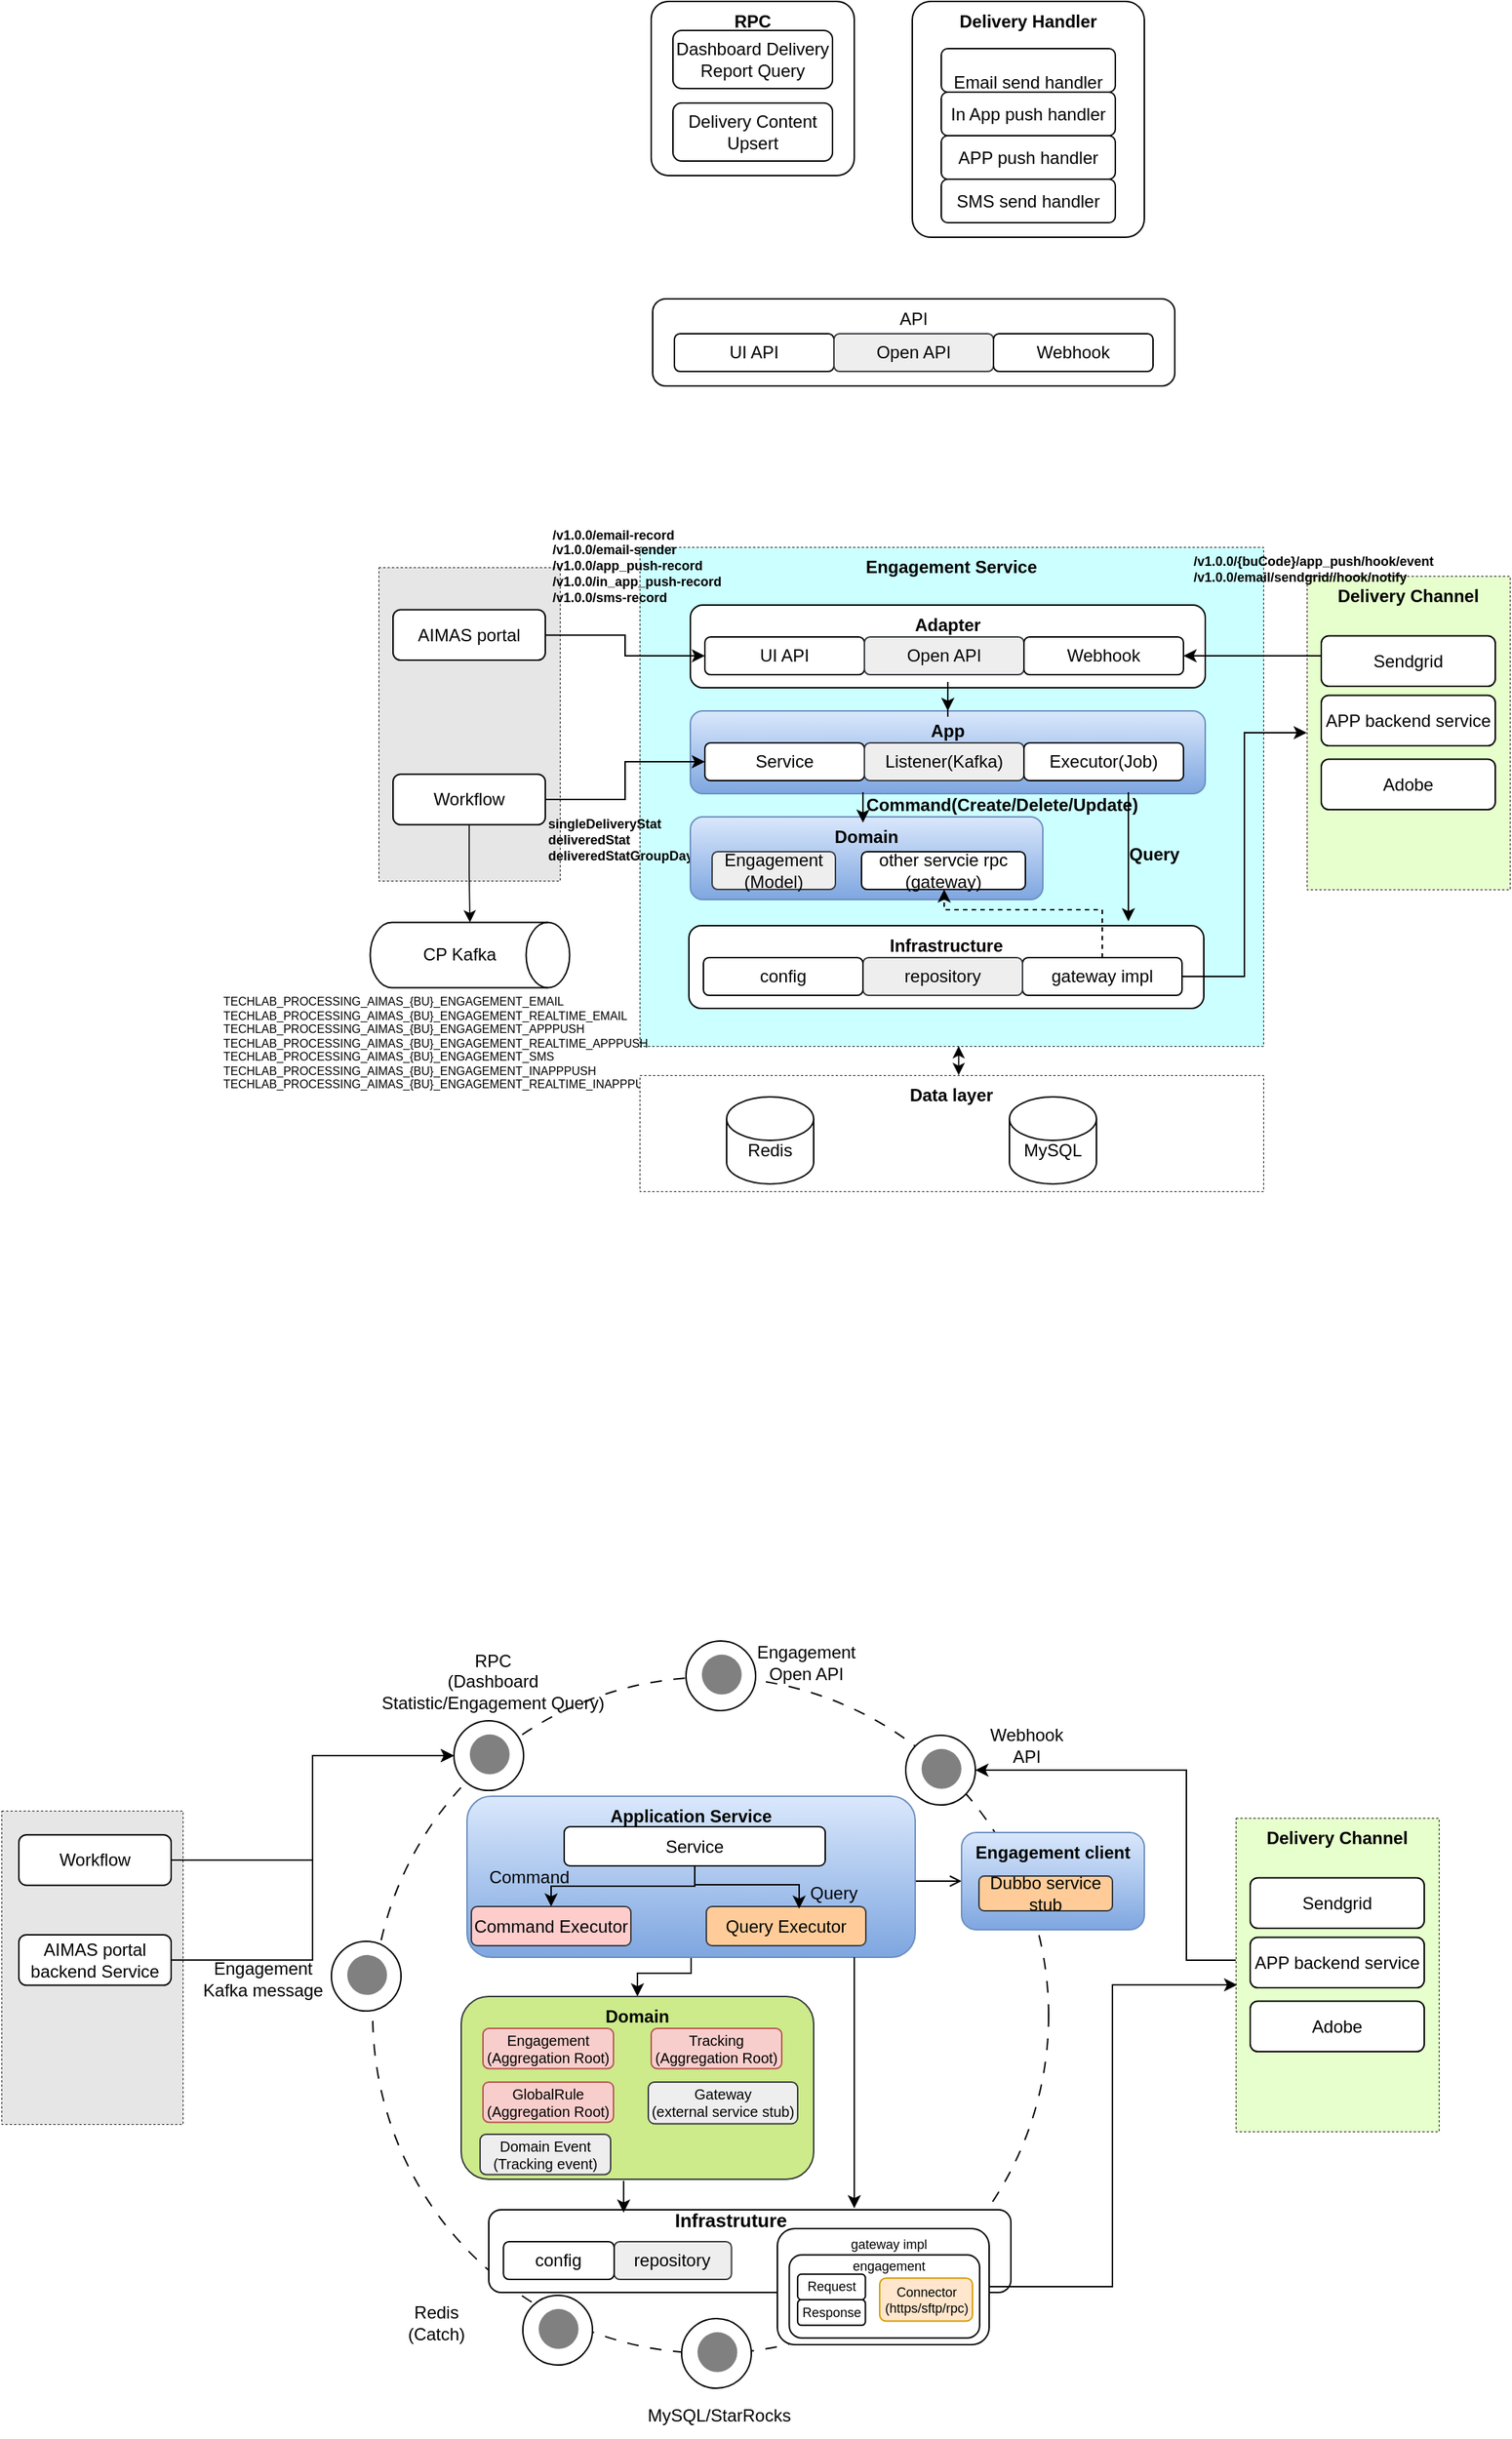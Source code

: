 <mxfile version="26.0.14">
  <diagram name="第 1 页" id="Tgx1bqKsLs8PZ8dt4VcN">
    <mxGraphModel dx="2071" dy="1908" grid="0" gridSize="10" guides="1" tooltips="1" connect="1" arrows="1" fold="1" page="1" pageScale="1" pageWidth="827" pageHeight="1169" math="0" shadow="0">
      <root>
        <mxCell id="0" />
        <mxCell id="1" parent="0" />
        <mxCell id="XerFbpVoTHIb1QeO8kq2-1" value="Engagement Service" style="rounded=0;whiteSpace=wrap;html=1;verticalAlign=top;strokeWidth=0.5;dashed=1;fillColor=#CCFFFF;fontStyle=1" parent="1" vertex="1">
          <mxGeometry x="280" y="220" width="430" height="344" as="geometry" />
        </mxCell>
        <mxCell id="XerFbpVoTHIb1QeO8kq2-7" value="" style="shape=cylinder3;whiteSpace=wrap;html=1;boundedLbl=1;backgroundOutline=1;size=15;rotation=90;" parent="1" vertex="1">
          <mxGeometry x="140.5" y="432.5" width="45" height="137.5" as="geometry" />
        </mxCell>
        <mxCell id="XerFbpVoTHIb1QeO8kq2-8" value="&lt;div&gt;TECHLAB_PROCESSING_AIMAS_{BU}_ENGAGEMENT_EMAIL&lt;/div&gt;&lt;div&gt;TECHLAB_PROCESSING_AIMAS_{BU}_ENGAGEMENT_REALTIME_EMAIL&lt;/div&gt;&lt;div&gt;TECHLAB_PROCESSING_AIMAS_{BU}_ENGAGEMENT_APPPUSH&lt;/div&gt;&lt;div&gt;TECHLAB_PROCESSING_AIMAS_{BU}_ENGAGEMENT_REALTIME_APPPUSH&lt;/div&gt;&lt;div&gt;TECHLAB_PROCESSING_AIMAS_{BU}_ENGAGEMENT_SMS&lt;/div&gt;&lt;div&gt;TECHLAB_PROCESSING_AIMAS_{BU}_ENGAGEMENT_INAPPPUSH&lt;/div&gt;&lt;div&gt;TECHLAB_PROCESSING_AIMAS_{BU}_ENGAGEMENT_REALTIME_INAPPPUSH&lt;/div&gt;" style="text;html=1;align=left;verticalAlign=middle;whiteSpace=wrap;rounded=0;fontSize=8;" parent="1" vertex="1">
          <mxGeometry x="-9.5" y="527" width="330" height="70" as="geometry" />
        </mxCell>
        <mxCell id="XerFbpVoTHIb1QeO8kq2-21" value="" style="rounded=0;whiteSpace=wrap;html=1;dashed=1;strokeWidth=0.5;fillColor=#E6E6E6;" parent="1" vertex="1">
          <mxGeometry x="100" y="234" width="125" height="216" as="geometry" />
        </mxCell>
        <mxCell id="XerFbpVoTHIb1QeO8kq2-22" value="Workflow" style="rounded=1;whiteSpace=wrap;html=1;" parent="1" vertex="1">
          <mxGeometry x="110" y="376.62" width="105" height="34.75" as="geometry" />
        </mxCell>
        <mxCell id="XerFbpVoTHIb1QeO8kq2-23" value="AIMAS portal" style="rounded=1;whiteSpace=wrap;html=1;" parent="1" vertex="1">
          <mxGeometry x="110" y="263.25" width="105" height="34.75" as="geometry" />
        </mxCell>
        <mxCell id="XerFbpVoTHIb1QeO8kq2-24" value="Delivery Channel" style="rounded=0;whiteSpace=wrap;html=1;verticalAlign=top;dashed=1;strokeWidth=0.5;fillColor=#E6FFCC;fontStyle=1" parent="1" vertex="1">
          <mxGeometry x="740" y="240" width="140" height="216" as="geometry" />
        </mxCell>
        <mxCell id="XerFbpVoTHIb1QeO8kq2-25" value="APP backend service" style="rounded=1;whiteSpace=wrap;html=1;" parent="1" vertex="1">
          <mxGeometry x="750" y="322.25" width="120" height="34.75" as="geometry" />
        </mxCell>
        <mxCell id="XerFbpVoTHIb1QeO8kq2-26" value="Sendgrid" style="rounded=1;whiteSpace=wrap;html=1;" parent="1" vertex="1">
          <mxGeometry x="750" y="281.25" width="120" height="34.75" as="geometry" />
        </mxCell>
        <mxCell id="XerFbpVoTHIb1QeO8kq2-27" value="Adobe" style="rounded=1;whiteSpace=wrap;html=1;" parent="1" vertex="1">
          <mxGeometry x="750" y="366.25" width="120" height="34.75" as="geometry" />
        </mxCell>
        <mxCell id="XerFbpVoTHIb1QeO8kq2-34" value="Data layer" style="rounded=0;whiteSpace=wrap;html=1;verticalAlign=top;strokeWidth=0.5;dashed=1;fontStyle=1" parent="1" vertex="1">
          <mxGeometry x="280" y="584" width="430" height="80" as="geometry" />
        </mxCell>
        <mxCell id="XerFbpVoTHIb1QeO8kq2-35" value="" style="shape=cylinder3;whiteSpace=wrap;html=1;boundedLbl=1;backgroundOutline=1;size=15;" parent="1" vertex="1">
          <mxGeometry x="340" y="599" width="60" height="60" as="geometry" />
        </mxCell>
        <mxCell id="XerFbpVoTHIb1QeO8kq2-36" value="Redis" style="text;html=1;align=center;verticalAlign=middle;whiteSpace=wrap;rounded=0;" parent="1" vertex="1">
          <mxGeometry x="340" y="621" width="60" height="30" as="geometry" />
        </mxCell>
        <mxCell id="XerFbpVoTHIb1QeO8kq2-37" value="" style="shape=cylinder3;whiteSpace=wrap;html=1;boundedLbl=1;backgroundOutline=1;size=15;" parent="1" vertex="1">
          <mxGeometry x="535" y="599" width="60" height="60" as="geometry" />
        </mxCell>
        <mxCell id="XerFbpVoTHIb1QeO8kq2-38" value="MySQL" style="text;html=1;align=center;verticalAlign=middle;whiteSpace=wrap;rounded=0;" parent="1" vertex="1">
          <mxGeometry x="535" y="621" width="60" height="30" as="geometry" />
        </mxCell>
        <mxCell id="XerFbpVoTHIb1QeO8kq2-39" style="edgeStyle=orthogonalEdgeStyle;rounded=0;orthogonalLoop=1;jettySize=auto;html=1;entryX=0;entryY=0.5;entryDx=0;entryDy=0;entryPerimeter=0;strokeWidth=0.8;" parent="1" source="XerFbpVoTHIb1QeO8kq2-22" target="XerFbpVoTHIb1QeO8kq2-7" edge="1">
          <mxGeometry relative="1" as="geometry" />
        </mxCell>
        <mxCell id="XerFbpVoTHIb1QeO8kq2-42" value="" style="endArrow=classic;startArrow=classic;html=1;rounded=0;strokeWidth=0.8;" parent="1" edge="1">
          <mxGeometry width="50" height="50" relative="1" as="geometry">
            <mxPoint x="500" y="584" as="sourcePoint" />
            <mxPoint x="500" y="564" as="targetPoint" />
          </mxGeometry>
        </mxCell>
        <mxCell id="XerFbpVoTHIb1QeO8kq2-43" value="&lt;div&gt;/v1.0.0/email-record&lt;/div&gt;&lt;div&gt;/v1.0.0/email-sender&lt;/div&gt;&lt;div&gt;/v1.0.0/app_push-record&lt;/div&gt;&lt;div&gt;/v1.0.0/in_app_push-record&lt;/div&gt;&lt;div&gt;/v1.0.0/sms-record&lt;/div&gt;" style="text;html=1;align=left;verticalAlign=middle;whiteSpace=wrap;rounded=0;fontSize=9;fontStyle=1" parent="1" vertex="1">
          <mxGeometry x="218" y="203.25" width="140" height="60" as="geometry" />
        </mxCell>
        <mxCell id="XerFbpVoTHIb1QeO8kq2-46" value="&lt;div&gt;/v1.0.0/{buCode}/app_push/hook/event&lt;/div&gt;&lt;div&gt;/v1.0.0/email/sendgrid//hook/notify&lt;/div&gt;" style="text;html=1;align=left;verticalAlign=middle;whiteSpace=wrap;rounded=0;fontSize=9;fontStyle=1" parent="1" vertex="1">
          <mxGeometry x="660" y="220" width="140" height="30" as="geometry" />
        </mxCell>
        <mxCell id="XerFbpVoTHIb1QeO8kq2-47" value="&lt;div&gt;singleDeliveryStat&lt;/div&gt;&lt;div&gt;deliveredStat&lt;/div&gt;&lt;div&gt;deliveredStatGroupDay&lt;/div&gt;" style="text;html=1;align=left;verticalAlign=middle;whiteSpace=wrap;rounded=0;fontSize=9;fontStyle=1" parent="1" vertex="1">
          <mxGeometry x="215" y="404" width="140" height="36" as="geometry" />
        </mxCell>
        <mxCell id="XerFbpVoTHIb1QeO8kq2-48" value="CP Kafka" style="text;html=1;align=center;verticalAlign=middle;whiteSpace=wrap;rounded=0;" parent="1" vertex="1">
          <mxGeometry x="125.5" y="486.25" width="60" height="30" as="geometry" />
        </mxCell>
        <mxCell id="XerFbpVoTHIb1QeO8kq2-54" value="" style="group" parent="1" vertex="1" connectable="0">
          <mxGeometry x="289" y="49" width="360" height="60" as="geometry" />
        </mxCell>
        <mxCell id="XerFbpVoTHIb1QeO8kq2-2" value="API" style="rounded=1;whiteSpace=wrap;html=1;verticalAlign=top;" parent="XerFbpVoTHIb1QeO8kq2-54" vertex="1">
          <mxGeometry width="360" height="60" as="geometry" />
        </mxCell>
        <mxCell id="XerFbpVoTHIb1QeO8kq2-4" value="UI API" style="rounded=1;whiteSpace=wrap;html=1;" parent="XerFbpVoTHIb1QeO8kq2-54" vertex="1">
          <mxGeometry x="15" y="24" width="110" height="26" as="geometry" />
        </mxCell>
        <mxCell id="XerFbpVoTHIb1QeO8kq2-5" value="Open API" style="rounded=1;whiteSpace=wrap;html=1;fillColor=#eeeeee;strokeColor=#36393d;" parent="XerFbpVoTHIb1QeO8kq2-54" vertex="1">
          <mxGeometry x="125" y="24" width="110" height="26" as="geometry" />
        </mxCell>
        <mxCell id="XerFbpVoTHIb1QeO8kq2-6" value="Webhook" style="rounded=1;whiteSpace=wrap;html=1;" parent="XerFbpVoTHIb1QeO8kq2-54" vertex="1">
          <mxGeometry x="235" y="24" width="110" height="26" as="geometry" />
        </mxCell>
        <mxCell id="XerFbpVoTHIb1QeO8kq2-55" value="" style="group" parent="1" vertex="1" connectable="0">
          <mxGeometry x="288" y="-156" width="340" height="162.5" as="geometry" />
        </mxCell>
        <mxCell id="XerFbpVoTHIb1QeO8kq2-9" value="RPC" style="rounded=1;whiteSpace=wrap;html=1;align=center;verticalAlign=top;fontStyle=1;arcSize=10;" parent="XerFbpVoTHIb1QeO8kq2-55" vertex="1">
          <mxGeometry width="140" height="120" as="geometry" />
        </mxCell>
        <mxCell id="XerFbpVoTHIb1QeO8kq2-10" value="Dashboard Delivery Report Query" style="rounded=1;whiteSpace=wrap;html=1;" parent="XerFbpVoTHIb1QeO8kq2-55" vertex="1">
          <mxGeometry x="15" y="20" width="110" height="40" as="geometry" />
        </mxCell>
        <mxCell id="XerFbpVoTHIb1QeO8kq2-11" value="Delivery Content Upsert" style="rounded=1;whiteSpace=wrap;html=1;" parent="XerFbpVoTHIb1QeO8kq2-55" vertex="1">
          <mxGeometry x="15" y="70" width="110" height="40" as="geometry" />
        </mxCell>
        <mxCell id="XerFbpVoTHIb1QeO8kq2-12" value="Delivery Handler" style="rounded=1;whiteSpace=wrap;html=1;align=center;verticalAlign=top;fontStyle=1;arcSize=8;" parent="XerFbpVoTHIb1QeO8kq2-55" vertex="1">
          <mxGeometry x="180" width="160" height="162.5" as="geometry" />
        </mxCell>
        <mxCell id="XerFbpVoTHIb1QeO8kq2-13" value="&lt;div&gt;&lt;br&gt;&lt;/div&gt;Email send handler" style="rounded=1;whiteSpace=wrap;html=1;" parent="XerFbpVoTHIb1QeO8kq2-55" vertex="1">
          <mxGeometry x="200" y="32.5" width="120" height="30" as="geometry" />
        </mxCell>
        <mxCell id="XerFbpVoTHIb1QeO8kq2-14" value="In App push handler" style="rounded=1;whiteSpace=wrap;html=1;" parent="XerFbpVoTHIb1QeO8kq2-55" vertex="1">
          <mxGeometry x="200" y="62.5" width="120" height="30" as="geometry" />
        </mxCell>
        <mxCell id="XerFbpVoTHIb1QeO8kq2-15" value="APP push handler" style="rounded=1;whiteSpace=wrap;html=1;" parent="XerFbpVoTHIb1QeO8kq2-55" vertex="1">
          <mxGeometry x="200" y="92.5" width="120" height="30" as="geometry" />
        </mxCell>
        <mxCell id="XerFbpVoTHIb1QeO8kq2-16" value="SMS send handler" style="rounded=1;whiteSpace=wrap;html=1;" parent="XerFbpVoTHIb1QeO8kq2-55" vertex="1">
          <mxGeometry x="200" y="122.5" width="120" height="30" as="geometry" />
        </mxCell>
        <mxCell id="XerFbpVoTHIb1QeO8kq2-57" value="" style="group" parent="1" vertex="1" connectable="0">
          <mxGeometry x="315" y="260" width="355" height="57" as="geometry" />
        </mxCell>
        <mxCell id="XerFbpVoTHIb1QeO8kq2-58" value="Adapter" style="rounded=1;whiteSpace=wrap;html=1;align=center;verticalAlign=top;fontStyle=1" parent="XerFbpVoTHIb1QeO8kq2-57" vertex="1">
          <mxGeometry width="355" height="57" as="geometry" />
        </mxCell>
        <mxCell id="XerFbpVoTHIb1QeO8kq2-62" value="UI API" style="rounded=1;whiteSpace=wrap;html=1;" parent="XerFbpVoTHIb1QeO8kq2-57" vertex="1">
          <mxGeometry x="10" y="22" width="110" height="26" as="geometry" />
        </mxCell>
        <mxCell id="XerFbpVoTHIb1QeO8kq2-63" value="Open API" style="rounded=1;whiteSpace=wrap;html=1;fillColor=#eeeeee;strokeColor=#36393d;" parent="XerFbpVoTHIb1QeO8kq2-57" vertex="1">
          <mxGeometry x="120" y="22" width="110" height="26" as="geometry" />
        </mxCell>
        <mxCell id="XerFbpVoTHIb1QeO8kq2-64" value="Webhook" style="rounded=1;whiteSpace=wrap;html=1;" parent="XerFbpVoTHIb1QeO8kq2-57" vertex="1">
          <mxGeometry x="230" y="22" width="110" height="26" as="geometry" />
        </mxCell>
        <mxCell id="XerFbpVoTHIb1QeO8kq2-65" value="" style="group" parent="1" vertex="1" connectable="0">
          <mxGeometry x="315" y="333" width="355" height="57" as="geometry" />
        </mxCell>
        <mxCell id="XerFbpVoTHIb1QeO8kq2-66" value="App" style="rounded=1;whiteSpace=wrap;html=1;align=center;verticalAlign=top;fontStyle=1;fillColor=#dae8fc;strokeColor=#6c8ebf;gradientColor=#7ea6e0;" parent="XerFbpVoTHIb1QeO8kq2-65" vertex="1">
          <mxGeometry width="355" height="57" as="geometry" />
        </mxCell>
        <mxCell id="XerFbpVoTHIb1QeO8kq2-67" value="Service" style="rounded=1;whiteSpace=wrap;html=1;" parent="XerFbpVoTHIb1QeO8kq2-65" vertex="1">
          <mxGeometry x="10" y="22" width="110" height="26" as="geometry" />
        </mxCell>
        <mxCell id="XerFbpVoTHIb1QeO8kq2-68" value="Listener(Kafka)" style="rounded=1;whiteSpace=wrap;html=1;fillColor=#eeeeee;strokeColor=#36393d;" parent="XerFbpVoTHIb1QeO8kq2-65" vertex="1">
          <mxGeometry x="120" y="22" width="110" height="26" as="geometry" />
        </mxCell>
        <mxCell id="XerFbpVoTHIb1QeO8kq2-69" value="Executor(Job)" style="rounded=1;whiteSpace=wrap;html=1;" parent="XerFbpVoTHIb1QeO8kq2-65" vertex="1">
          <mxGeometry x="230" y="22" width="110" height="26" as="geometry" />
        </mxCell>
        <mxCell id="XerFbpVoTHIb1QeO8kq2-70" value="" style="group" parent="1" vertex="1" connectable="0">
          <mxGeometry x="315" y="406" width="355" height="57" as="geometry" />
        </mxCell>
        <mxCell id="XerFbpVoTHIb1QeO8kq2-71" value="Domain" style="rounded=1;whiteSpace=wrap;html=1;align=center;verticalAlign=top;fontStyle=1;fillColor=#dae8fc;strokeColor=#6c8ebf;gradientColor=#7ea6e0;" parent="XerFbpVoTHIb1QeO8kq2-70" vertex="1">
          <mxGeometry width="243" height="57" as="geometry" />
        </mxCell>
        <mxCell id="XerFbpVoTHIb1QeO8kq2-72" value="&lt;div&gt;other servcie rpc&lt;/div&gt;(gateway)" style="rounded=1;whiteSpace=wrap;html=1;" parent="XerFbpVoTHIb1QeO8kq2-70" vertex="1">
          <mxGeometry x="118" y="24" width="113" height="26" as="geometry" />
        </mxCell>
        <mxCell id="XerFbpVoTHIb1QeO8kq2-73" value="Engagement&lt;div&gt;(Model)&lt;/div&gt;" style="rounded=1;whiteSpace=wrap;html=1;fillColor=#eeeeee;strokeColor=#36393d;" parent="XerFbpVoTHIb1QeO8kq2-70" vertex="1">
          <mxGeometry x="15" y="24" width="85" height="26" as="geometry" />
        </mxCell>
        <mxCell id="XerFbpVoTHIb1QeO8kq2-93" value="" style="endArrow=classic;html=1;rounded=0;" parent="XerFbpVoTHIb1QeO8kq2-70" edge="1">
          <mxGeometry width="50" height="50" relative="1" as="geometry">
            <mxPoint x="302" y="-17" as="sourcePoint" />
            <mxPoint x="302" y="72" as="targetPoint" />
          </mxGeometry>
        </mxCell>
        <mxCell id="XerFbpVoTHIb1QeO8kq2-94" value="Query" style="text;html=1;align=center;verticalAlign=middle;whiteSpace=wrap;rounded=0;fontStyle=1" parent="XerFbpVoTHIb1QeO8kq2-70" vertex="1">
          <mxGeometry x="290" y="11" width="60" height="30" as="geometry" />
        </mxCell>
        <mxCell id="XerFbpVoTHIb1QeO8kq2-75" value="" style="group" parent="1" vertex="1" connectable="0">
          <mxGeometry x="314" y="481" width="355" height="57" as="geometry" />
        </mxCell>
        <mxCell id="XerFbpVoTHIb1QeO8kq2-76" value="Infrastructure" style="rounded=1;whiteSpace=wrap;html=1;align=center;verticalAlign=top;fontStyle=1" parent="XerFbpVoTHIb1QeO8kq2-75" vertex="1">
          <mxGeometry width="355" height="57" as="geometry" />
        </mxCell>
        <mxCell id="XerFbpVoTHIb1QeO8kq2-77" value="gateway impl" style="rounded=1;whiteSpace=wrap;html=1;" parent="XerFbpVoTHIb1QeO8kq2-75" vertex="1">
          <mxGeometry x="230" y="22" width="110" height="26" as="geometry" />
        </mxCell>
        <mxCell id="XerFbpVoTHIb1QeO8kq2-78" value="repository" style="rounded=1;whiteSpace=wrap;html=1;fillColor=#eeeeee;strokeColor=#36393d;" parent="XerFbpVoTHIb1QeO8kq2-75" vertex="1">
          <mxGeometry x="120" y="22" width="110" height="26" as="geometry" />
        </mxCell>
        <mxCell id="XerFbpVoTHIb1QeO8kq2-79" value="config" style="rounded=1;whiteSpace=wrap;html=1;" parent="XerFbpVoTHIb1QeO8kq2-75" vertex="1">
          <mxGeometry x="10" y="22" width="110" height="26" as="geometry" />
        </mxCell>
        <mxCell id="XerFbpVoTHIb1QeO8kq2-81" style="edgeStyle=orthogonalEdgeStyle;rounded=0;orthogonalLoop=1;jettySize=auto;html=1;entryX=0.5;entryY=0;entryDx=0;entryDy=0;" parent="1" source="XerFbpVoTHIb1QeO8kq2-58" target="XerFbpVoTHIb1QeO8kq2-66" edge="1">
          <mxGeometry relative="1" as="geometry" />
        </mxCell>
        <mxCell id="XerFbpVoTHIb1QeO8kq2-82" style="edgeStyle=orthogonalEdgeStyle;rounded=0;orthogonalLoop=1;jettySize=auto;html=1;entryX=0.5;entryY=0;entryDx=0;entryDy=0;" parent="1" edge="1">
          <mxGeometry relative="1" as="geometry">
            <mxPoint x="434" y="389" as="sourcePoint" />
            <mxPoint x="434" y="410" as="targetPoint" />
          </mxGeometry>
        </mxCell>
        <mxCell id="XerFbpVoTHIb1QeO8kq2-84" value="Command(Create/Delete/Update)" style="text;html=1;align=center;verticalAlign=middle;whiteSpace=wrap;rounded=0;fontStyle=1" parent="1" vertex="1">
          <mxGeometry x="500" y="383" width="60" height="30" as="geometry" />
        </mxCell>
        <mxCell id="XerFbpVoTHIb1QeO8kq2-85" style="edgeStyle=orthogonalEdgeStyle;rounded=0;orthogonalLoop=1;jettySize=auto;html=1;dashed=1;" parent="1" source="XerFbpVoTHIb1QeO8kq2-77" target="XerFbpVoTHIb1QeO8kq2-72" edge="1">
          <mxGeometry relative="1" as="geometry">
            <Array as="points">
              <mxPoint x="599" y="470" />
              <mxPoint x="490" y="470" />
            </Array>
          </mxGeometry>
        </mxCell>
        <mxCell id="XerFbpVoTHIb1QeO8kq2-88" style="edgeStyle=orthogonalEdgeStyle;rounded=0;orthogonalLoop=1;jettySize=auto;html=1;" parent="1" source="XerFbpVoTHIb1QeO8kq2-26" target="XerFbpVoTHIb1QeO8kq2-64" edge="1">
          <mxGeometry relative="1" as="geometry">
            <Array as="points">
              <mxPoint x="725" y="295" />
              <mxPoint x="725" y="295" />
            </Array>
          </mxGeometry>
        </mxCell>
        <mxCell id="XerFbpVoTHIb1QeO8kq2-87" style="edgeStyle=orthogonalEdgeStyle;rounded=0;orthogonalLoop=1;jettySize=auto;html=1;" parent="1" source="XerFbpVoTHIb1QeO8kq2-23" target="XerFbpVoTHIb1QeO8kq2-62" edge="1">
          <mxGeometry relative="1" as="geometry" />
        </mxCell>
        <mxCell id="XerFbpVoTHIb1QeO8kq2-91" style="edgeStyle=orthogonalEdgeStyle;rounded=0;orthogonalLoop=1;jettySize=auto;html=1;entryX=0;entryY=0.5;entryDx=0;entryDy=0;" parent="1" source="XerFbpVoTHIb1QeO8kq2-77" target="XerFbpVoTHIb1QeO8kq2-24" edge="1">
          <mxGeometry relative="1" as="geometry" />
        </mxCell>
        <mxCell id="XerFbpVoTHIb1QeO8kq2-89" style="edgeStyle=orthogonalEdgeStyle;rounded=0;orthogonalLoop=1;jettySize=auto;html=1;entryX=0;entryY=0.5;entryDx=0;entryDy=0;" parent="1" source="XerFbpVoTHIb1QeO8kq2-22" target="XerFbpVoTHIb1QeO8kq2-67" edge="1">
          <mxGeometry relative="1" as="geometry" />
        </mxCell>
        <mxCell id="XerFbpVoTHIb1QeO8kq2-95" value="" style="ellipse;whiteSpace=wrap;html=1;aspect=fixed;dashed=1;dashPattern=8 8;" parent="1" vertex="1">
          <mxGeometry x="96" y="999" width="466" height="466" as="geometry" />
        </mxCell>
        <mxCell id="XerFbpVoTHIb1QeO8kq2-98" value="" style="group" parent="1" vertex="1" connectable="0">
          <mxGeometry x="312" y="974" width="51" height="48" as="geometry" />
        </mxCell>
        <mxCell id="XerFbpVoTHIb1QeO8kq2-96" value="" style="ellipse;whiteSpace=wrap;html=1;aspect=fixed;" parent="XerFbpVoTHIb1QeO8kq2-98" vertex="1">
          <mxGeometry width="48" height="48" as="geometry" />
        </mxCell>
        <mxCell id="XerFbpVoTHIb1QeO8kq2-97" value="" style="ellipse;whiteSpace=wrap;html=1;aspect=fixed;fillColor=#808080;strokeColor=none;" parent="XerFbpVoTHIb1QeO8kq2-98" vertex="1">
          <mxGeometry x="10.929" y="9.429" width="27.429" height="27.429" as="geometry" />
        </mxCell>
        <mxCell id="XerFbpVoTHIb1QeO8kq2-99" value="Engagement Open API" style="text;html=1;align=center;verticalAlign=middle;whiteSpace=wrap;rounded=0;" parent="1" vertex="1">
          <mxGeometry x="364.5" y="974" width="60" height="30" as="geometry" />
        </mxCell>
        <mxCell id="XerFbpVoTHIb1QeO8kq2-100" value="" style="group" parent="1" vertex="1" connectable="0">
          <mxGeometry x="152" y="1029" width="51" height="48" as="geometry" />
        </mxCell>
        <mxCell id="XerFbpVoTHIb1QeO8kq2-101" value="" style="ellipse;whiteSpace=wrap;html=1;aspect=fixed;" parent="XerFbpVoTHIb1QeO8kq2-100" vertex="1">
          <mxGeometry width="48" height="48" as="geometry" />
        </mxCell>
        <mxCell id="XerFbpVoTHIb1QeO8kq2-102" value="" style="ellipse;whiteSpace=wrap;html=1;aspect=fixed;fillColor=#808080;strokeColor=none;" parent="XerFbpVoTHIb1QeO8kq2-100" vertex="1">
          <mxGeometry x="10.929" y="9.429" width="27.429" height="27.429" as="geometry" />
        </mxCell>
        <mxCell id="XerFbpVoTHIb1QeO8kq2-103" value="RPC&lt;div&gt;(Dashboard Statistic/Engagement Query)&lt;/div&gt;" style="text;html=1;align=center;verticalAlign=middle;whiteSpace=wrap;rounded=0;" parent="1" vertex="1">
          <mxGeometry x="98" y="987" width="162" height="30" as="geometry" />
        </mxCell>
        <mxCell id="XerFbpVoTHIb1QeO8kq2-109" value="" style="group" parent="1" vertex="1" connectable="0">
          <mxGeometry x="199.5" y="1425" width="51" height="48" as="geometry" />
        </mxCell>
        <mxCell id="XerFbpVoTHIb1QeO8kq2-110" value="" style="ellipse;whiteSpace=wrap;html=1;aspect=fixed;" parent="XerFbpVoTHIb1QeO8kq2-109" vertex="1">
          <mxGeometry width="48" height="48" as="geometry" />
        </mxCell>
        <mxCell id="XerFbpVoTHIb1QeO8kq2-111" value="" style="ellipse;whiteSpace=wrap;html=1;aspect=fixed;fillColor=#808080;strokeColor=none;" parent="XerFbpVoTHIb1QeO8kq2-109" vertex="1">
          <mxGeometry x="10.929" y="9.429" width="27.429" height="27.429" as="geometry" />
        </mxCell>
        <mxCell id="XerFbpVoTHIb1QeO8kq2-112" value="Redis&lt;div&gt;(Catch)&lt;/div&gt;" style="text;html=1;align=center;verticalAlign=middle;whiteSpace=wrap;rounded=0;" parent="1" vertex="1">
          <mxGeometry x="110" y="1429" width="60" height="30" as="geometry" />
        </mxCell>
        <mxCell id="XerFbpVoTHIb1QeO8kq2-113" value="" style="group" parent="1" vertex="1" connectable="0">
          <mxGeometry x="67.5" y="1181" width="51" height="48" as="geometry" />
        </mxCell>
        <mxCell id="XerFbpVoTHIb1QeO8kq2-114" value="" style="ellipse;whiteSpace=wrap;html=1;aspect=fixed;" parent="XerFbpVoTHIb1QeO8kq2-113" vertex="1">
          <mxGeometry width="48" height="48" as="geometry" />
        </mxCell>
        <mxCell id="XerFbpVoTHIb1QeO8kq2-115" value="" style="ellipse;whiteSpace=wrap;html=1;aspect=fixed;fillColor=#808080;strokeColor=none;" parent="XerFbpVoTHIb1QeO8kq2-113" vertex="1">
          <mxGeometry x="10.929" y="9.429" width="27.429" height="27.429" as="geometry" />
        </mxCell>
        <mxCell id="XerFbpVoTHIb1QeO8kq2-116" value="Engagement Kafka message" style="text;html=1;align=center;verticalAlign=middle;whiteSpace=wrap;rounded=0;" parent="1" vertex="1">
          <mxGeometry x="-28" y="1192" width="97" height="30" as="geometry" />
        </mxCell>
        <mxCell id="XerFbpVoTHIb1QeO8kq2-143" style="edgeStyle=orthogonalEdgeStyle;rounded=0;orthogonalLoop=1;jettySize=auto;html=1;entryX=0;entryY=0.5;entryDx=0;entryDy=0;endArrow=open;endFill=0;" parent="1" source="XerFbpVoTHIb1QeO8kq2-118" target="XerFbpVoTHIb1QeO8kq2-139" edge="1">
          <mxGeometry relative="1" as="geometry">
            <Array as="points">
              <mxPoint x="482" y="1140" />
            </Array>
          </mxGeometry>
        </mxCell>
        <mxCell id="XerFbpVoTHIb1QeO8kq2-151" style="edgeStyle=orthogonalEdgeStyle;rounded=0;orthogonalLoop=1;jettySize=auto;html=1;entryX=0.5;entryY=0;entryDx=0;entryDy=0;" parent="1" source="XerFbpVoTHIb1QeO8kq2-118" target="XerFbpVoTHIb1QeO8kq2-127" edge="1">
          <mxGeometry relative="1" as="geometry">
            <Array as="points">
              <mxPoint x="316" y="1203" />
              <mxPoint x="279" y="1203" />
            </Array>
          </mxGeometry>
        </mxCell>
        <mxCell id="XerFbpVoTHIb1QeO8kq2-118" value="Application Service" style="rounded=1;whiteSpace=wrap;html=1;align=center;verticalAlign=top;fontStyle=1;fillColor=#dae8fc;strokeColor=#6c8ebf;gradientColor=#7ea6e0;container=0;" parent="1" vertex="1">
          <mxGeometry x="161" y="1081" width="309" height="111" as="geometry" />
        </mxCell>
        <mxCell id="XerFbpVoTHIb1QeO8kq2-122" style="edgeStyle=orthogonalEdgeStyle;rounded=0;orthogonalLoop=1;jettySize=auto;html=1;" parent="1" source="XerFbpVoTHIb1QeO8kq2-119" target="XerFbpVoTHIb1QeO8kq2-120" edge="1">
          <mxGeometry relative="1" as="geometry">
            <Array as="points">
              <mxPoint x="318" y="1143" />
              <mxPoint x="219" y="1143" />
            </Array>
          </mxGeometry>
        </mxCell>
        <mxCell id="XerFbpVoTHIb1QeO8kq2-119" value="Service" style="rounded=1;whiteSpace=wrap;html=1;container=0;" parent="1" vertex="1">
          <mxGeometry x="228" y="1102" width="180" height="27" as="geometry" />
        </mxCell>
        <mxCell id="XerFbpVoTHIb1QeO8kq2-120" value="Command Executor" style="rounded=1;whiteSpace=wrap;html=1;fillColor=#ffcccc;strokeColor=#36393d;container=0;" parent="1" vertex="1">
          <mxGeometry x="164" y="1157" width="110" height="27" as="geometry" />
        </mxCell>
        <mxCell id="XerFbpVoTHIb1QeO8kq2-121" value="Query Executor" style="rounded=1;whiteSpace=wrap;html=1;container=0;fillColor=#ffcc99;strokeColor=#36393d;" parent="1" vertex="1">
          <mxGeometry x="326" y="1157" width="110" height="27" as="geometry" />
        </mxCell>
        <mxCell id="XerFbpVoTHIb1QeO8kq2-123" value="Command" style="text;html=1;align=center;verticalAlign=middle;whiteSpace=wrap;rounded=0;" parent="1" vertex="1">
          <mxGeometry x="174" y="1121.5" width="60" height="30" as="geometry" />
        </mxCell>
        <mxCell id="XerFbpVoTHIb1QeO8kq2-124" value="Query" style="text;html=1;align=center;verticalAlign=middle;whiteSpace=wrap;rounded=0;" parent="1" vertex="1">
          <mxGeometry x="384" y="1133" width="60" height="30" as="geometry" />
        </mxCell>
        <mxCell id="XerFbpVoTHIb1QeO8kq2-125" style="edgeStyle=orthogonalEdgeStyle;rounded=0;orthogonalLoop=1;jettySize=auto;html=1;entryX=0.582;entryY=0.057;entryDx=0;entryDy=0;entryPerimeter=0;" parent="1" source="XerFbpVoTHIb1QeO8kq2-119" target="XerFbpVoTHIb1QeO8kq2-121" edge="1">
          <mxGeometry relative="1" as="geometry">
            <Array as="points">
              <mxPoint x="318" y="1142" />
              <mxPoint x="390" y="1142" />
            </Array>
          </mxGeometry>
        </mxCell>
        <mxCell id="XerFbpVoTHIb1QeO8kq2-127" value="Domain" style="rounded=1;whiteSpace=wrap;html=1;align=center;verticalAlign=top;fontStyle=1;fillColor=#cdeb8b;strokeColor=#36393d;" parent="1" vertex="1">
          <mxGeometry x="157" y="1219" width="243" height="126" as="geometry" />
        </mxCell>
        <mxCell id="XerFbpVoTHIb1QeO8kq2-135" value="" style="group" parent="1" vertex="1" connectable="0">
          <mxGeometry x="309" y="1441" width="51" height="48" as="geometry" />
        </mxCell>
        <mxCell id="XerFbpVoTHIb1QeO8kq2-136" value="" style="ellipse;whiteSpace=wrap;html=1;aspect=fixed;" parent="XerFbpVoTHIb1QeO8kq2-135" vertex="1">
          <mxGeometry width="48" height="48" as="geometry" />
        </mxCell>
        <mxCell id="XerFbpVoTHIb1QeO8kq2-137" value="" style="ellipse;whiteSpace=wrap;html=1;aspect=fixed;fillColor=#808080;strokeColor=none;" parent="XerFbpVoTHIb1QeO8kq2-135" vertex="1">
          <mxGeometry x="10.929" y="9.429" width="27.429" height="27.429" as="geometry" />
        </mxCell>
        <mxCell id="XerFbpVoTHIb1QeO8kq2-138" value="MySQL/StarRocks" style="text;html=1;align=center;verticalAlign=middle;whiteSpace=wrap;rounded=0;" parent="1" vertex="1">
          <mxGeometry x="304.5" y="1493" width="60" height="30" as="geometry" />
        </mxCell>
        <mxCell id="XerFbpVoTHIb1QeO8kq2-139" value="Engagement client" style="rounded=1;whiteSpace=wrap;html=1;align=center;verticalAlign=top;fontStyle=1;fillColor=#dae8fc;strokeColor=#6c8ebf;gradientColor=#7ea6e0;container=0;" parent="1" vertex="1">
          <mxGeometry x="502" y="1106" width="126" height="67" as="geometry" />
        </mxCell>
        <mxCell id="XerFbpVoTHIb1QeO8kq2-140" value="Dubbo service stub" style="rounded=1;whiteSpace=wrap;html=1;container=0;fillColor=#ffcc99;strokeColor=#36393d;" parent="1" vertex="1">
          <mxGeometry x="514" y="1136" width="92" height="24" as="geometry" />
        </mxCell>
        <mxCell id="XerFbpVoTHIb1QeO8kq2-144" value="" style="group" parent="1" vertex="1" connectable="0">
          <mxGeometry x="176" y="1366" width="360" height="57" as="geometry" />
        </mxCell>
        <mxCell id="XerFbpVoTHIb1QeO8kq2-145" value="" style="rounded=1;whiteSpace=wrap;html=1;align=center;verticalAlign=top;fontStyle=1" parent="XerFbpVoTHIb1QeO8kq2-144" vertex="1">
          <mxGeometry width="360" height="57.0" as="geometry" />
        </mxCell>
        <mxCell id="XerFbpVoTHIb1QeO8kq2-147" value="repository" style="rounded=1;whiteSpace=wrap;html=1;fillColor=#eeeeee;strokeColor=#36393d;" parent="XerFbpVoTHIb1QeO8kq2-144" vertex="1">
          <mxGeometry x="86.452" y="22.002" width="80.89" height="26.003" as="geometry" />
        </mxCell>
        <mxCell id="XerFbpVoTHIb1QeO8kq2-148" value="config" style="rounded=1;whiteSpace=wrap;html=1;" parent="XerFbpVoTHIb1QeO8kq2-144" vertex="1">
          <mxGeometry x="10.142" y="22.002" width="76.31" height="26.003" as="geometry" />
        </mxCell>
        <mxCell id="QtOKSeVlvf_DVjxNgbwE-21" value="Infrastruture" style="text;html=1;align=center;verticalAlign=middle;whiteSpace=wrap;rounded=0;fontStyle=1;fontSize=13;" vertex="1" parent="XerFbpVoTHIb1QeO8kq2-144">
          <mxGeometry x="138.817" y="-8" width="55.527" height="30" as="geometry" />
        </mxCell>
        <mxCell id="XerFbpVoTHIb1QeO8kq2-150" value="Domain Event&lt;div&gt;(Tracking event)&lt;/div&gt;" style="rounded=1;whiteSpace=wrap;html=1;fillColor=#eeeeee;strokeColor=#36393d;fontSize=10;" parent="1" vertex="1">
          <mxGeometry x="170" y="1313.996" width="90" height="27.724" as="geometry" />
        </mxCell>
        <mxCell id="XerFbpVoTHIb1QeO8kq2-129" value="Engagement&lt;div&gt;(Aggregation Root)&lt;/div&gt;" style="rounded=1;whiteSpace=wrap;html=1;fillColor=#f8cecc;strokeColor=#b85450;fontSize=10;" parent="1" vertex="1">
          <mxGeometry x="172" y="1241" width="90" height="27.724" as="geometry" />
        </mxCell>
        <mxCell id="XerFbpVoTHIb1QeO8kq2-132" value="Tracking&lt;div&gt;(Aggregation Root)&lt;/div&gt;" style="rounded=1;whiteSpace=wrap;html=1;fillColor=#f8cecc;strokeColor=#b85450;fontSize=10;" parent="1" vertex="1">
          <mxGeometry x="288" y="1241" width="90" height="27.724" as="geometry" />
        </mxCell>
        <mxCell id="XerFbpVoTHIb1QeO8kq2-133" value="GlobalRule&lt;div&gt;(Aggregation Root)&lt;/div&gt;" style="rounded=1;whiteSpace=wrap;html=1;fillColor=#f8cecc;strokeColor=#b85450;fontSize=10;" parent="1" vertex="1">
          <mxGeometry x="172" y="1277.966" width="90" height="27.724" as="geometry" />
        </mxCell>
        <mxCell id="XerFbpVoTHIb1QeO8kq2-134" value="Gateway&lt;div&gt;(external service stub)&lt;/div&gt;" style="rounded=1;whiteSpace=wrap;html=1;fillColor=#eeeeee;strokeColor=#36393d;fontSize=10;" parent="1" vertex="1">
          <mxGeometry x="286" y="1277.97" width="103" height="28.72" as="geometry" />
        </mxCell>
        <mxCell id="XerFbpVoTHIb1QeO8kq2-152" style="edgeStyle=orthogonalEdgeStyle;rounded=0;orthogonalLoop=1;jettySize=auto;html=1;" parent="1" source="XerFbpVoTHIb1QeO8kq2-118" edge="1">
          <mxGeometry relative="1" as="geometry">
            <Array as="points">
              <mxPoint x="428" y="1242" />
              <mxPoint x="428" y="1242" />
            </Array>
            <mxPoint x="428" y="1365" as="targetPoint" />
          </mxGeometry>
        </mxCell>
        <mxCell id="QtOKSeVlvf_DVjxNgbwE-1" value="" style="group" vertex="1" connectable="0" parent="1">
          <mxGeometry x="463.5" y="1039" width="51" height="48" as="geometry" />
        </mxCell>
        <mxCell id="QtOKSeVlvf_DVjxNgbwE-2" value="" style="ellipse;whiteSpace=wrap;html=1;aspect=fixed;" vertex="1" parent="QtOKSeVlvf_DVjxNgbwE-1">
          <mxGeometry width="48" height="48" as="geometry" />
        </mxCell>
        <mxCell id="QtOKSeVlvf_DVjxNgbwE-3" value="" style="ellipse;whiteSpace=wrap;html=1;aspect=fixed;fillColor=#808080;strokeColor=none;" vertex="1" parent="QtOKSeVlvf_DVjxNgbwE-1">
          <mxGeometry x="10.929" y="9.429" width="27.429" height="27.429" as="geometry" />
        </mxCell>
        <mxCell id="QtOKSeVlvf_DVjxNgbwE-4" value="Webhook API" style="text;html=1;align=center;verticalAlign=middle;whiteSpace=wrap;rounded=0;" vertex="1" parent="1">
          <mxGeometry x="517" y="1031" width="60" height="30" as="geometry" />
        </mxCell>
        <mxCell id="QtOKSeVlvf_DVjxNgbwE-26" style="edgeStyle=orthogonalEdgeStyle;rounded=0;orthogonalLoop=1;jettySize=auto;html=1;entryX=1;entryY=0.5;entryDx=0;entryDy=0;" edge="1" parent="1" source="QtOKSeVlvf_DVjxNgbwE-5" target="QtOKSeVlvf_DVjxNgbwE-2">
          <mxGeometry relative="1" as="geometry">
            <Array as="points">
              <mxPoint x="657" y="1194" />
              <mxPoint x="657" y="1063" />
            </Array>
          </mxGeometry>
        </mxCell>
        <mxCell id="QtOKSeVlvf_DVjxNgbwE-5" value="Delivery Channel" style="rounded=0;whiteSpace=wrap;html=1;verticalAlign=top;dashed=1;strokeWidth=0.5;fillColor=#E6FFCC;fontStyle=1" vertex="1" parent="1">
          <mxGeometry x="691" y="1096" width="140" height="216" as="geometry" />
        </mxCell>
        <mxCell id="QtOKSeVlvf_DVjxNgbwE-6" value="APP backend service" style="rounded=1;whiteSpace=wrap;html=1;" vertex="1" parent="1">
          <mxGeometry x="701" y="1178.25" width="120" height="34.75" as="geometry" />
        </mxCell>
        <mxCell id="QtOKSeVlvf_DVjxNgbwE-7" value="Sendgrid" style="rounded=1;whiteSpace=wrap;html=1;" vertex="1" parent="1">
          <mxGeometry x="701" y="1137.25" width="120" height="34.75" as="geometry" />
        </mxCell>
        <mxCell id="QtOKSeVlvf_DVjxNgbwE-8" value="Adobe" style="rounded=1;whiteSpace=wrap;html=1;" vertex="1" parent="1">
          <mxGeometry x="701" y="1222.25" width="120" height="34.75" as="geometry" />
        </mxCell>
        <mxCell id="QtOKSeVlvf_DVjxNgbwE-20" value="" style="group;fontSize=9;" vertex="1" connectable="0" parent="1">
          <mxGeometry x="375" y="1379" width="146" height="80" as="geometry" />
        </mxCell>
        <mxCell id="QtOKSeVlvf_DVjxNgbwE-13" value="" style="rounded=1;whiteSpace=wrap;html=1;verticalAlign=top;fontSize=9;" vertex="1" parent="QtOKSeVlvf_DVjxNgbwE-20">
          <mxGeometry width="146" height="80" as="geometry" />
        </mxCell>
        <mxCell id="QtOKSeVlvf_DVjxNgbwE-19" value="" style="rounded=1;whiteSpace=wrap;html=1;verticalAlign=top;fontSize=9;" vertex="1" parent="QtOKSeVlvf_DVjxNgbwE-20">
          <mxGeometry x="8.202" y="18.095" width="131.236" height="57.333" as="geometry" />
        </mxCell>
        <mxCell id="QtOKSeVlvf_DVjxNgbwE-15" value="Connector&lt;div&gt;(https/sftp/rpc)&lt;/div&gt;" style="rounded=1;whiteSpace=wrap;html=1;fontSize=9;fillColor=#ffe6cc;strokeColor=#d79b00;" vertex="1" parent="QtOKSeVlvf_DVjxNgbwE-20">
          <mxGeometry x="70.539" y="34.095" width="63.978" height="29.714" as="geometry" />
        </mxCell>
        <mxCell id="QtOKSeVlvf_DVjxNgbwE-16" value="Request" style="rounded=1;whiteSpace=wrap;html=1;fontSize=9;" vertex="1" parent="QtOKSeVlvf_DVjxNgbwE-20">
          <mxGeometry x="13.944" y="31.429" width="46.753" height="17.524" as="geometry" />
        </mxCell>
        <mxCell id="QtOKSeVlvf_DVjxNgbwE-17" value="Response" style="rounded=1;whiteSpace=wrap;html=1;fontSize=9;" vertex="1" parent="QtOKSeVlvf_DVjxNgbwE-20">
          <mxGeometry x="13.944" y="48.95" width="46.753" height="17.71" as="geometry" />
        </mxCell>
        <mxCell id="QtOKSeVlvf_DVjxNgbwE-22" value="gateway impl" style="text;html=1;align=center;verticalAlign=middle;whiteSpace=wrap;rounded=0;fontStyle=0;fontSize=9;" vertex="1" parent="QtOKSeVlvf_DVjxNgbwE-20">
          <mxGeometry x="32.809" y="-2.857" width="87.764" height="28.571" as="geometry" />
        </mxCell>
        <mxCell id="QtOKSeVlvf_DVjxNgbwE-23" value="engagement" style="text;html=1;align=center;verticalAlign=middle;whiteSpace=wrap;rounded=0;fontStyle=0;fontSize=9;" vertex="1" parent="QtOKSeVlvf_DVjxNgbwE-20">
          <mxGeometry x="32.809" y="12.003" width="87.764" height="28.571" as="geometry" />
        </mxCell>
        <mxCell id="QtOKSeVlvf_DVjxNgbwE-24" style="edgeStyle=orthogonalEdgeStyle;rounded=0;orthogonalLoop=1;jettySize=auto;html=1;" edge="1" parent="1" source="QtOKSeVlvf_DVjxNgbwE-13">
          <mxGeometry relative="1" as="geometry">
            <mxPoint x="692" y="1211" as="targetPoint" />
            <Array as="points">
              <mxPoint x="606" y="1419" />
              <mxPoint x="606" y="1211" />
              <mxPoint x="692" y="1211" />
            </Array>
          </mxGeometry>
        </mxCell>
        <mxCell id="QtOKSeVlvf_DVjxNgbwE-27" value="" style="rounded=0;whiteSpace=wrap;html=1;dashed=1;strokeWidth=0.5;fillColor=#E6E6E6;" vertex="1" parent="1">
          <mxGeometry x="-160" y="1090.97" width="125" height="216" as="geometry" />
        </mxCell>
        <mxCell id="QtOKSeVlvf_DVjxNgbwE-32" style="edgeStyle=orthogonalEdgeStyle;rounded=0;orthogonalLoop=1;jettySize=auto;html=1;entryX=0;entryY=0.5;entryDx=0;entryDy=0;" edge="1" parent="1" source="QtOKSeVlvf_DVjxNgbwE-28" target="XerFbpVoTHIb1QeO8kq2-101">
          <mxGeometry relative="1" as="geometry" />
        </mxCell>
        <mxCell id="QtOKSeVlvf_DVjxNgbwE-28" value="Workflow" style="rounded=1;whiteSpace=wrap;html=1;" vertex="1" parent="1">
          <mxGeometry x="-148" y="1107.6" width="105" height="34.75" as="geometry" />
        </mxCell>
        <mxCell id="QtOKSeVlvf_DVjxNgbwE-34" style="edgeStyle=orthogonalEdgeStyle;rounded=0;orthogonalLoop=1;jettySize=auto;html=1;entryX=0;entryY=0.5;entryDx=0;entryDy=0;" edge="1" parent="1" source="QtOKSeVlvf_DVjxNgbwE-29" target="XerFbpVoTHIb1QeO8kq2-101">
          <mxGeometry relative="1" as="geometry" />
        </mxCell>
        <mxCell id="QtOKSeVlvf_DVjxNgbwE-29" value="AIMAS portal backend Service" style="rounded=1;whiteSpace=wrap;html=1;" vertex="1" parent="1">
          <mxGeometry x="-148" y="1176.5" width="105" height="34.75" as="geometry" />
        </mxCell>
        <mxCell id="QtOKSeVlvf_DVjxNgbwE-35" value="" style="endArrow=classic;html=1;rounded=0;" edge="1" parent="1">
          <mxGeometry width="50" height="50" relative="1" as="geometry">
            <mxPoint x="269" y="1346" as="sourcePoint" />
            <mxPoint x="269" y="1368" as="targetPoint" />
          </mxGeometry>
        </mxCell>
      </root>
    </mxGraphModel>
  </diagram>
</mxfile>
